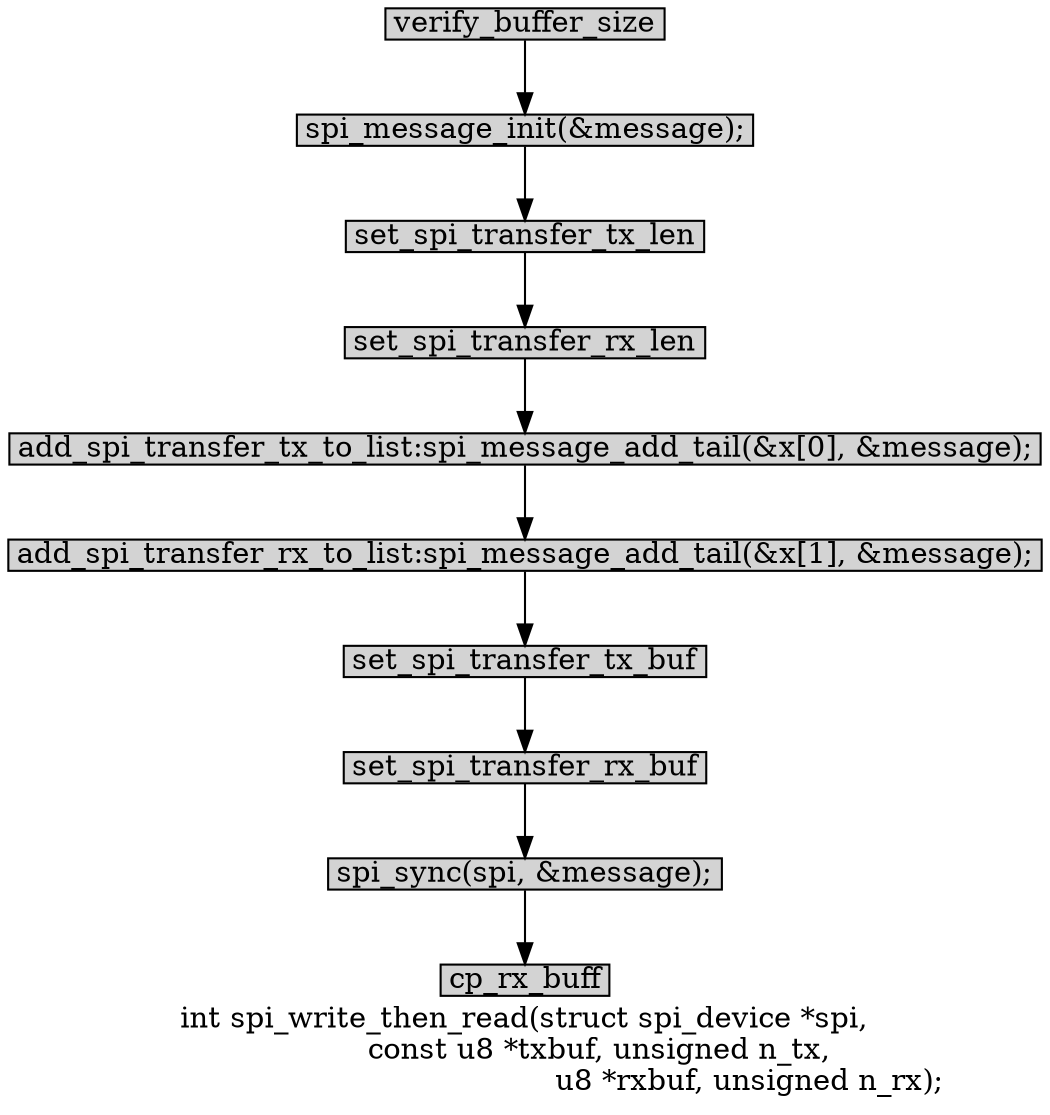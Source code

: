 digraph spi_write_then_read{
		label="int spi_write_then_read(struct spi_device *spi,
		const u8 *txbuf, unsigned n_tx,
						u8 *rxbuf, unsigned n_rx);
";
		
        size="10,18";
        ratio=filled;
        
		node[style=filled, shape = box, margin="0.05,0.005",height="0.1",width="0.1"];

		verify_buffer_size[label="verify_buffer_size"];
		spi_message_init[label="spi_message_init(&message);"];
		set_spi_transfer_tx_len[label="set_spi_transfer_tx_len"];
		set_spi_transfer_rx_len[label="set_spi_transfer_rx_len"];
		add_spi_transfer_tx_to_list[label="add_spi_transfer_tx_to_list:spi_message_add_tail(&x[0], &message);"];
		add_spi_transfer_rx_to_list[label="add_spi_transfer_rx_to_list:spi_message_add_tail(&x[1], &message);"];
		
		set_spi_transfer_tx_buf[label="set_spi_transfer_tx_buf"];
		set_spi_transfer_rx_buf[label="set_spi_transfer_rx_buf"];
		spi_sync[label="spi_sync(spi, &message);"];
		cp_rx_buff[label="cp_rx_buff"];

		verify_buffer_size -> spi_message_init;
		spi_message_init -> set_spi_transfer_tx_len;
		set_spi_transfer_tx_len -> set_spi_transfer_rx_len;
		set_spi_transfer_rx_len -> add_spi_transfer_tx_to_list;
		add_spi_transfer_tx_to_list -> add_spi_transfer_rx_to_list;
		add_spi_transfer_rx_to_list -> set_spi_transfer_tx_buf;
		set_spi_transfer_tx_buf -> set_spi_transfer_rx_buf;
		set_spi_transfer_rx_buf -> spi_sync;
		spi_sync -> cp_rx_buff;
		
}
